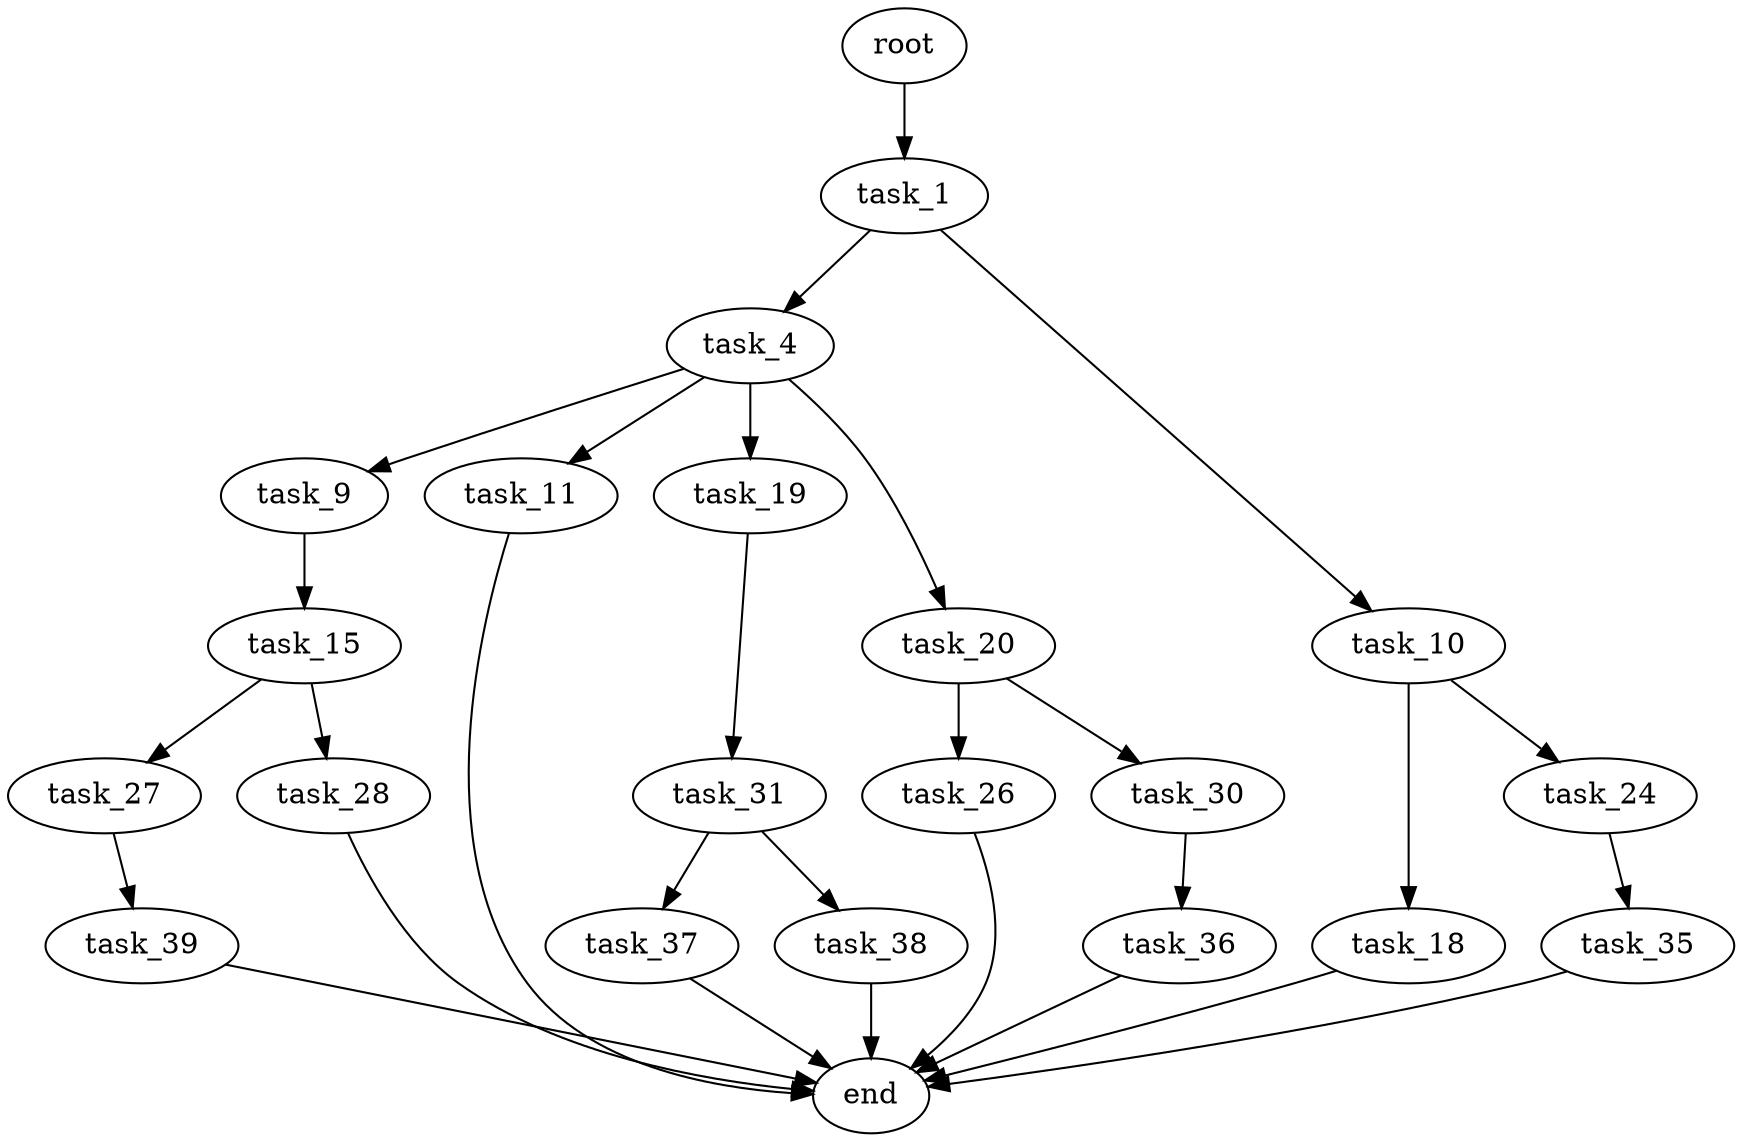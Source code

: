 digraph G {
  root [size="0.000000"];
  task_1 [size="665558337083.000000"];
  task_4 [size="1073741824000.000000"];
  task_9 [size="609162092268.000000"];
  task_10 [size="368293445632.000000"];
  task_11 [size="37872798537.000000"];
  task_15 [size="10134073654.000000"];
  task_18 [size="68719476736.000000"];
  task_19 [size="782757789696.000000"];
  task_20 [size="8589934592.000000"];
  task_24 [size="28991029248.000000"];
  task_26 [size="3718672302.000000"];
  task_27 [size="8291816968.000000"];
  task_28 [size="134217728000.000000"];
  task_30 [size="782757789696.000000"];
  task_31 [size="4777546310.000000"];
  task_35 [size="8936444912.000000"];
  task_36 [size="29953376614.000000"];
  task_37 [size="4047137744.000000"];
  task_38 [size="312178778374.000000"];
  task_39 [size="28991029248.000000"];
  end [size="0.000000"];

  root -> task_1 [size="1.000000"];
  task_1 -> task_4 [size="411041792.000000"];
  task_1 -> task_10 [size="411041792.000000"];
  task_4 -> task_9 [size="838860800.000000"];
  task_4 -> task_11 [size="838860800.000000"];
  task_4 -> task_19 [size="838860800.000000"];
  task_4 -> task_20 [size="838860800.000000"];
  task_9 -> task_15 [size="679477248.000000"];
  task_10 -> task_18 [size="411041792.000000"];
  task_10 -> task_24 [size="411041792.000000"];
  task_11 -> end [size="1.000000"];
  task_15 -> task_27 [size="838860800.000000"];
  task_15 -> task_28 [size="838860800.000000"];
  task_18 -> end [size="1.000000"];
  task_19 -> task_31 [size="679477248.000000"];
  task_20 -> task_26 [size="33554432.000000"];
  task_20 -> task_30 [size="33554432.000000"];
  task_24 -> task_35 [size="75497472.000000"];
  task_26 -> end [size="1.000000"];
  task_27 -> task_39 [size="33554432.000000"];
  task_28 -> end [size="1.000000"];
  task_30 -> task_36 [size="679477248.000000"];
  task_31 -> task_37 [size="75497472.000000"];
  task_31 -> task_38 [size="75497472.000000"];
  task_35 -> end [size="1.000000"];
  task_36 -> end [size="1.000000"];
  task_37 -> end [size="1.000000"];
  task_38 -> end [size="1.000000"];
  task_39 -> end [size="1.000000"];
}
